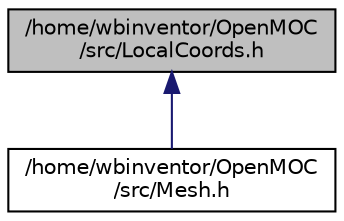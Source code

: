 digraph "/home/wbinventor/OpenMOC/src/LocalCoords.h"
{
  edge [fontname="Helvetica",fontsize="10",labelfontname="Helvetica",labelfontsize="10"];
  node [fontname="Helvetica",fontsize="10",shape=record];
  Node1 [label="/home/wbinventor/OpenMOC\l/src/LocalCoords.h",height=0.2,width=0.4,color="black", fillcolor="grey75", style="filled" fontcolor="black"];
  Node1 -> Node2 [dir="back",color="midnightblue",fontsize="10",style="solid",fontname="Helvetica"];
  Node2 [label="/home/wbinventor/OpenMOC\l/src/Mesh.h",height=0.2,width=0.4,color="black", fillcolor="white", style="filled",URL="$Mesh_8h.html",tooltip="The Mesh class."];
}
